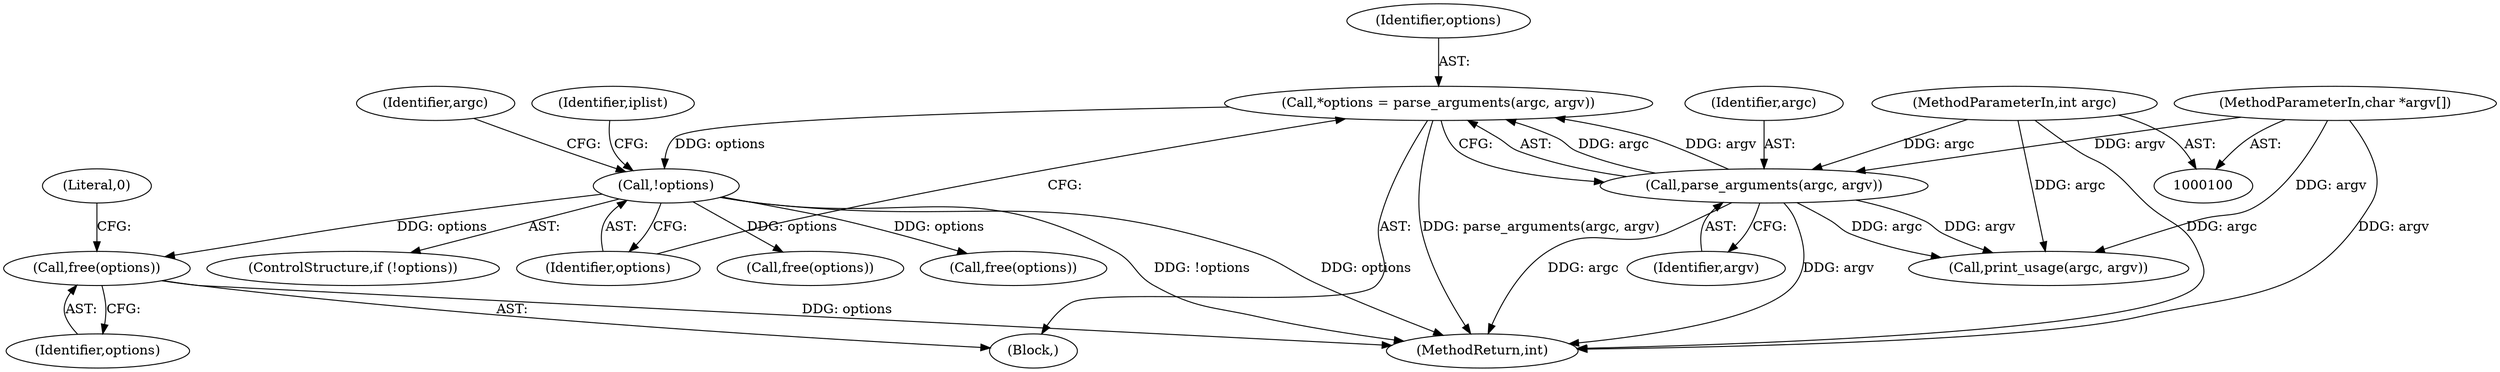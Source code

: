 digraph "0_libplist_7391a506352c009fe044dead7baad9e22dd279ee@API" {
"1000284" [label="(Call,free(options))"];
"1000136" [label="(Call,!options)"];
"1000130" [label="(Call,*options = parse_arguments(argc, argv))"];
"1000132" [label="(Call,parse_arguments(argc, argv))"];
"1000101" [label="(MethodParameterIn,int argc)"];
"1000102" [label="(MethodParameterIn,char *argv[])"];
"1000285" [label="(Identifier,options)"];
"1000139" [label="(Call,print_usage(argc, argv))"];
"1000287" [label="(Literal,0)"];
"1000130" [label="(Call,*options = parse_arguments(argc, argv))"];
"1000137" [label="(Identifier,options)"];
"1000284" [label="(Call,free(options))"];
"1000155" [label="(Call,free(options))"];
"1000140" [label="(Identifier,argc)"];
"1000101" [label="(MethodParameterIn,int argc)"];
"1000136" [label="(Call,!options)"];
"1000135" [label="(ControlStructure,if (!options))"];
"1000133" [label="(Identifier,argc)"];
"1000131" [label="(Identifier,options)"];
"1000103" [label="(Block,)"];
"1000102" [label="(MethodParameterIn,char *argv[])"];
"1000288" [label="(MethodReturn,int)"];
"1000134" [label="(Identifier,argv)"];
"1000132" [label="(Call,parse_arguments(argc, argv))"];
"1000260" [label="(Call,free(options))"];
"1000145" [label="(Identifier,iplist)"];
"1000284" -> "1000103"  [label="AST: "];
"1000284" -> "1000285"  [label="CFG: "];
"1000285" -> "1000284"  [label="AST: "];
"1000287" -> "1000284"  [label="CFG: "];
"1000284" -> "1000288"  [label="DDG: options"];
"1000136" -> "1000284"  [label="DDG: options"];
"1000136" -> "1000135"  [label="AST: "];
"1000136" -> "1000137"  [label="CFG: "];
"1000137" -> "1000136"  [label="AST: "];
"1000140" -> "1000136"  [label="CFG: "];
"1000145" -> "1000136"  [label="CFG: "];
"1000136" -> "1000288"  [label="DDG: !options"];
"1000136" -> "1000288"  [label="DDG: options"];
"1000130" -> "1000136"  [label="DDG: options"];
"1000136" -> "1000155"  [label="DDG: options"];
"1000136" -> "1000260"  [label="DDG: options"];
"1000130" -> "1000103"  [label="AST: "];
"1000130" -> "1000132"  [label="CFG: "];
"1000131" -> "1000130"  [label="AST: "];
"1000132" -> "1000130"  [label="AST: "];
"1000137" -> "1000130"  [label="CFG: "];
"1000130" -> "1000288"  [label="DDG: parse_arguments(argc, argv)"];
"1000132" -> "1000130"  [label="DDG: argc"];
"1000132" -> "1000130"  [label="DDG: argv"];
"1000132" -> "1000134"  [label="CFG: "];
"1000133" -> "1000132"  [label="AST: "];
"1000134" -> "1000132"  [label="AST: "];
"1000132" -> "1000288"  [label="DDG: argv"];
"1000132" -> "1000288"  [label="DDG: argc"];
"1000101" -> "1000132"  [label="DDG: argc"];
"1000102" -> "1000132"  [label="DDG: argv"];
"1000132" -> "1000139"  [label="DDG: argc"];
"1000132" -> "1000139"  [label="DDG: argv"];
"1000101" -> "1000100"  [label="AST: "];
"1000101" -> "1000288"  [label="DDG: argc"];
"1000101" -> "1000139"  [label="DDG: argc"];
"1000102" -> "1000100"  [label="AST: "];
"1000102" -> "1000288"  [label="DDG: argv"];
"1000102" -> "1000139"  [label="DDG: argv"];
}
